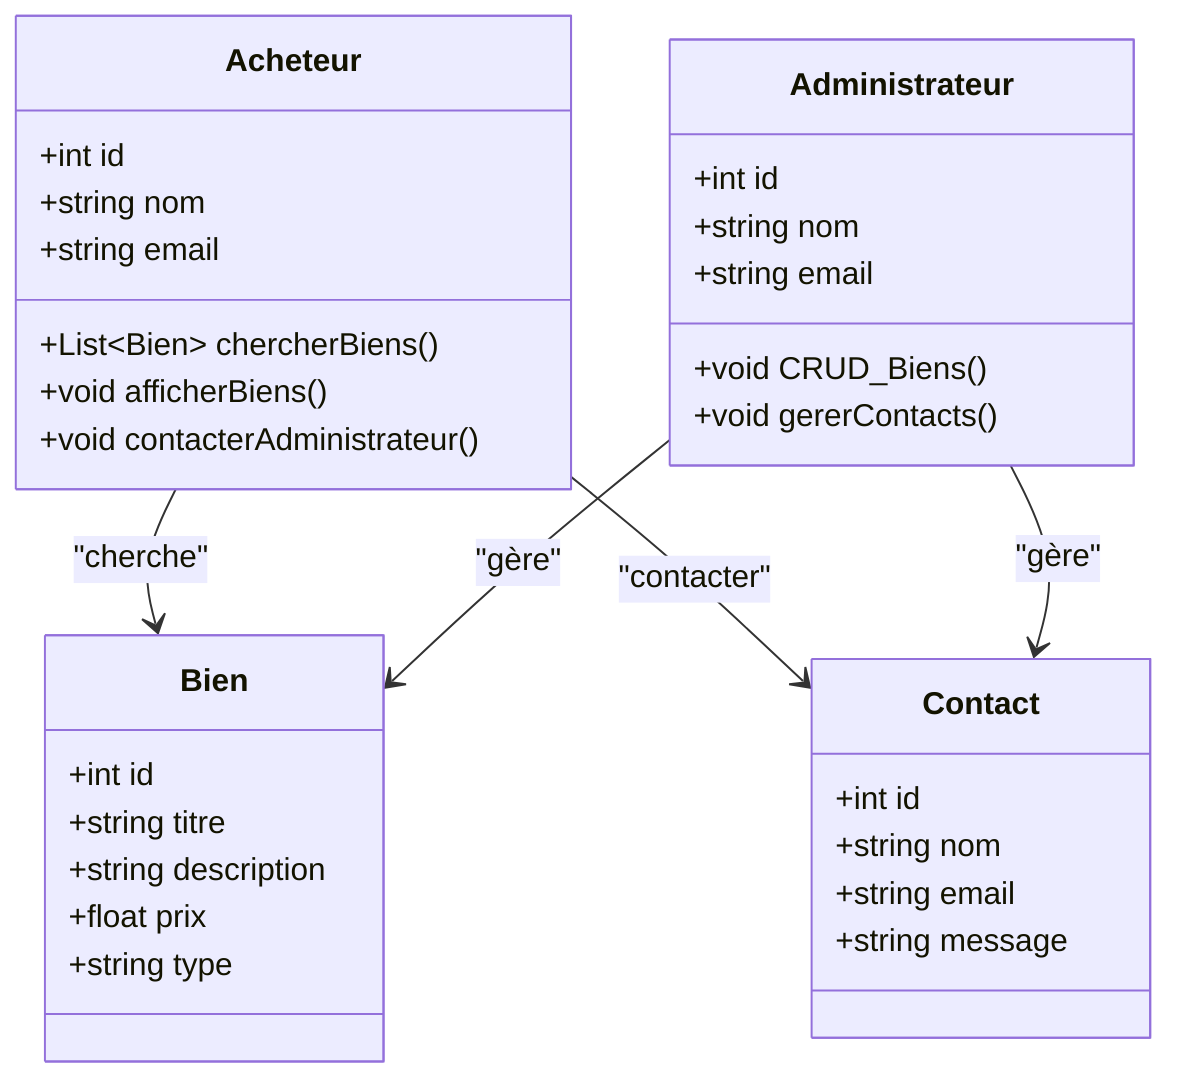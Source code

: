 classDiagram
    class Acheteur {
        +int id
        +string nom
        +string email
        +List~Bien~ chercherBiens()
        +void afficherBiens()
        +void contacterAdministrateur()
    }

    class Administrateur {
        +int id
        +string nom
        +string email
        +void CRUD_Biens()
        +void gererContacts()
    }

    class Bien {
        +int id
        +string titre
        +string description
        +float prix
        +string type
    }

    class Contact {
        +int id
        +string nom
        +string email
        +string message
    }

    Acheteur --> Bien : "cherche"
    Acheteur --> Contact : "contacter"
    Administrateur --> Bien : "gère"
    Administrateur --> Contact : "gère"